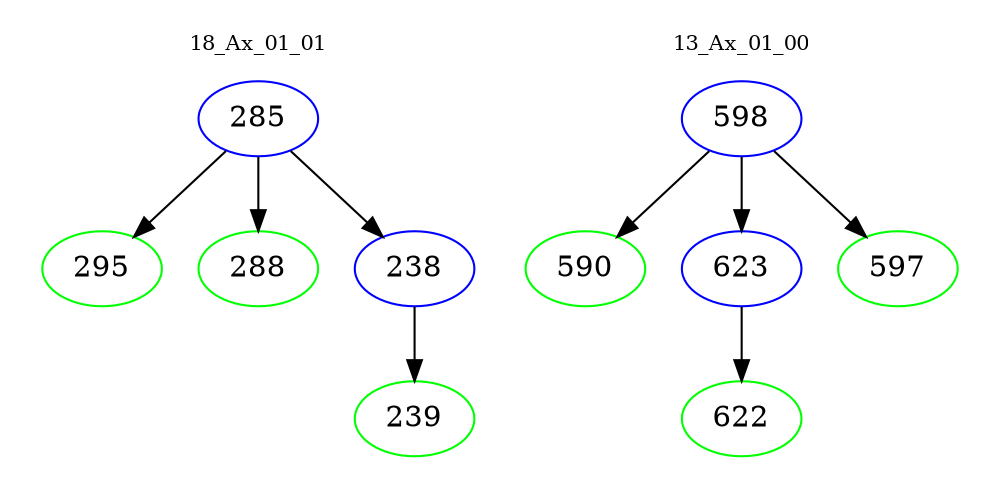 digraph{
subgraph cluster_0 {
color = white
label = "18_Ax_01_01";
fontsize=10;
T0_285 [label="285", color="blue"]
T0_285 -> T0_295 [color="black"]
T0_295 [label="295", color="green"]
T0_285 -> T0_288 [color="black"]
T0_288 [label="288", color="green"]
T0_285 -> T0_238 [color="black"]
T0_238 [label="238", color="blue"]
T0_238 -> T0_239 [color="black"]
T0_239 [label="239", color="green"]
}
subgraph cluster_1 {
color = white
label = "13_Ax_01_00";
fontsize=10;
T1_598 [label="598", color="blue"]
T1_598 -> T1_590 [color="black"]
T1_590 [label="590", color="green"]
T1_598 -> T1_623 [color="black"]
T1_623 [label="623", color="blue"]
T1_623 -> T1_622 [color="black"]
T1_622 [label="622", color="green"]
T1_598 -> T1_597 [color="black"]
T1_597 [label="597", color="green"]
}
}
